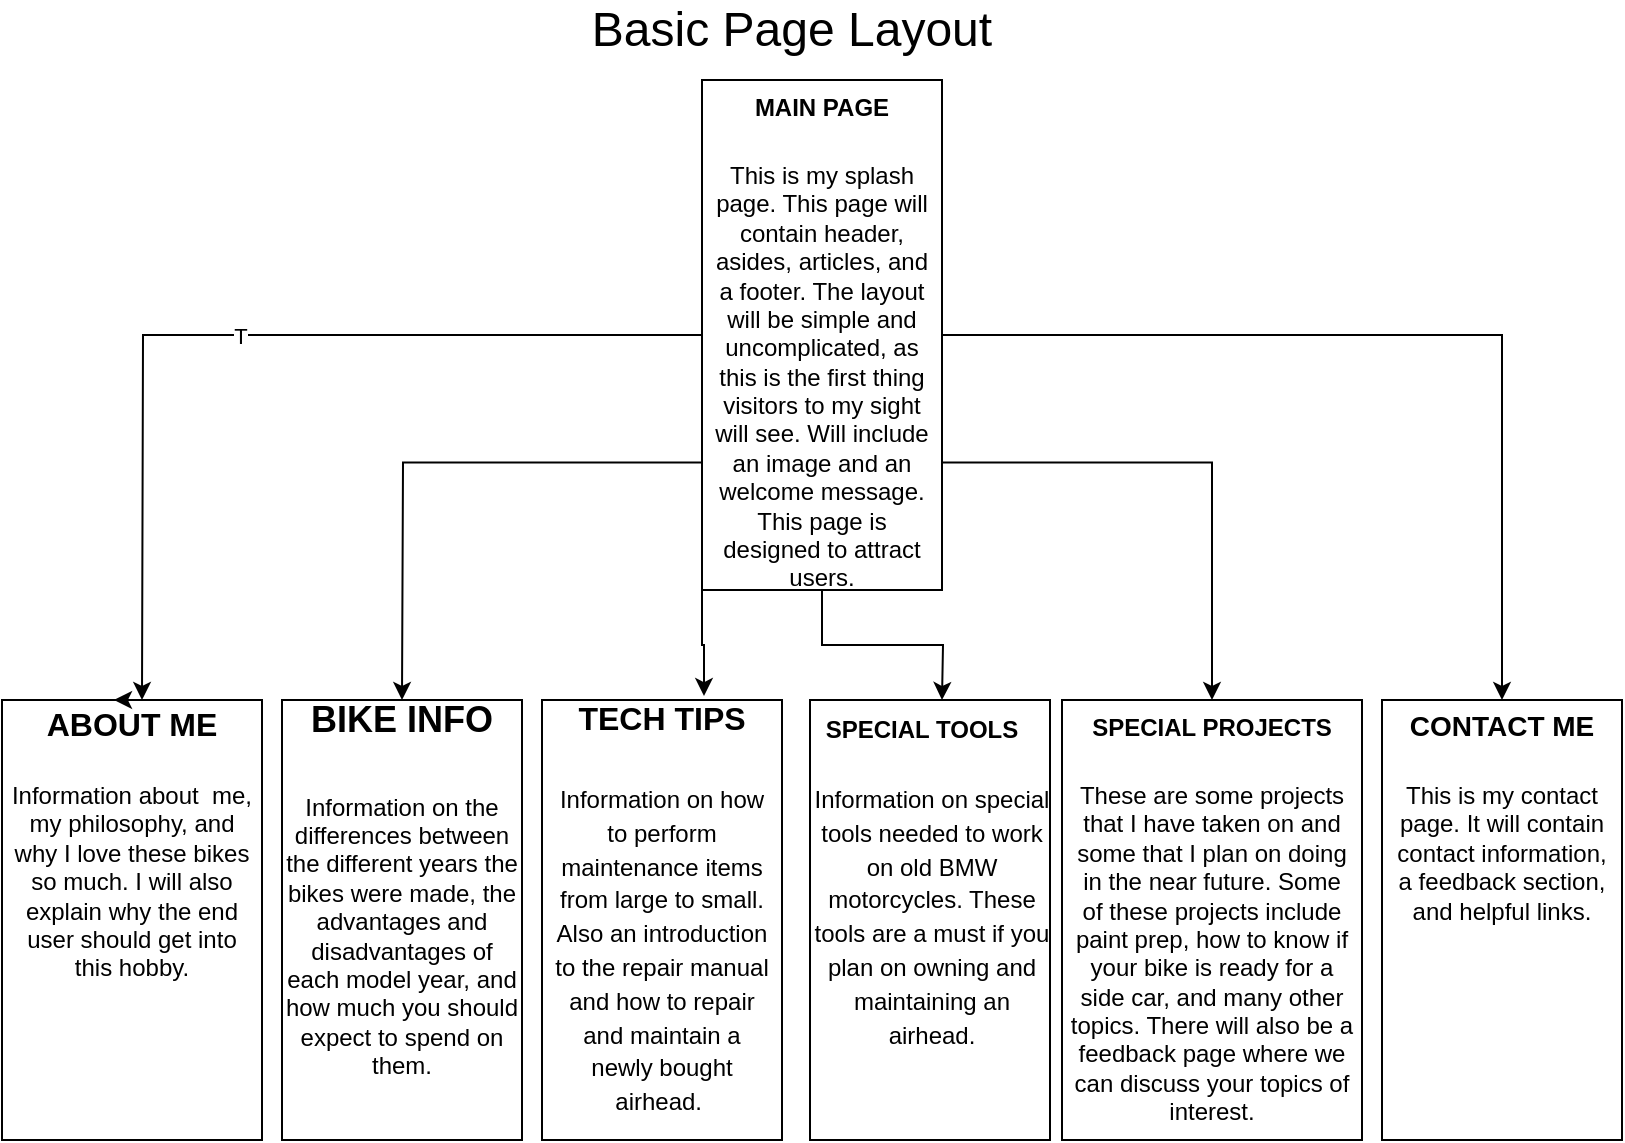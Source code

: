 <mxfile version="16.5.6" type="github">
  <diagram id="prtHgNgQTEPvFCAcTncT" name="Page-1">
    <mxGraphModel dx="868" dy="1651" grid="1" gridSize="10" guides="1" tooltips="1" connect="1" arrows="1" fold="1" page="1" pageScale="1" pageWidth="827" pageHeight="1169" math="0" shadow="0">
      <root>
        <mxCell id="0" />
        <mxCell id="1" parent="0" />
        <mxCell id="BWQbOvfcrLr_JEcHOKxC-36" value="T" style="edgeStyle=orthogonalEdgeStyle;rounded=0;orthogonalLoop=1;jettySize=auto;html=1;entryX=0.5;entryY=0;entryDx=0;entryDy=0;" edge="1" parent="1" source="BWQbOvfcrLr_JEcHOKxC-19">
          <mxGeometry relative="1" as="geometry">
            <mxPoint x="80" y="90" as="targetPoint" />
          </mxGeometry>
        </mxCell>
        <mxCell id="BWQbOvfcrLr_JEcHOKxC-37" style="edgeStyle=orthogonalEdgeStyle;rounded=0;orthogonalLoop=1;jettySize=auto;html=1;exitX=0;exitY=0.75;exitDx=0;exitDy=0;" edge="1" parent="1" source="BWQbOvfcrLr_JEcHOKxC-19">
          <mxGeometry relative="1" as="geometry">
            <mxPoint x="210" y="90" as="targetPoint" />
          </mxGeometry>
        </mxCell>
        <mxCell id="BWQbOvfcrLr_JEcHOKxC-38" style="edgeStyle=orthogonalEdgeStyle;rounded=0;orthogonalLoop=1;jettySize=auto;html=1;exitX=0;exitY=1;exitDx=0;exitDy=0;entryX=0.675;entryY=-0.009;entryDx=0;entryDy=0;entryPerimeter=0;" edge="1" parent="1" source="BWQbOvfcrLr_JEcHOKxC-19" target="BWQbOvfcrLr_JEcHOKxC-25">
          <mxGeometry relative="1" as="geometry" />
        </mxCell>
        <mxCell id="BWQbOvfcrLr_JEcHOKxC-42" style="edgeStyle=orthogonalEdgeStyle;rounded=0;orthogonalLoop=1;jettySize=auto;html=1;exitX=1;exitY=0.5;exitDx=0;exitDy=0;entryX=0.5;entryY=0;entryDx=0;entryDy=0;" edge="1" parent="1" source="BWQbOvfcrLr_JEcHOKxC-19" target="BWQbOvfcrLr_JEcHOKxC-28">
          <mxGeometry relative="1" as="geometry" />
        </mxCell>
        <mxCell id="BWQbOvfcrLr_JEcHOKxC-87" style="edgeStyle=orthogonalEdgeStyle;rounded=0;orthogonalLoop=1;jettySize=auto;html=1;exitX=0.5;exitY=1;exitDx=0;exitDy=0;fontFamily=Helvetica;fontSize=12;" edge="1" parent="1" source="BWQbOvfcrLr_JEcHOKxC-19">
          <mxGeometry relative="1" as="geometry">
            <mxPoint x="480" y="90" as="targetPoint" />
          </mxGeometry>
        </mxCell>
        <mxCell id="BWQbOvfcrLr_JEcHOKxC-92" style="edgeStyle=orthogonalEdgeStyle;rounded=0;orthogonalLoop=1;jettySize=auto;html=1;exitX=1;exitY=0.75;exitDx=0;exitDy=0;fontFamily=Helvetica;fontSize=14;" edge="1" parent="1" source="BWQbOvfcrLr_JEcHOKxC-19" target="BWQbOvfcrLr_JEcHOKxC-89">
          <mxGeometry relative="1" as="geometry" />
        </mxCell>
        <mxCell id="BWQbOvfcrLr_JEcHOKxC-19" value="" style="rounded=0;whiteSpace=wrap;html=1;" vertex="1" parent="1">
          <mxGeometry x="360" y="-220" width="120" height="255" as="geometry" />
        </mxCell>
        <mxCell id="BWQbOvfcrLr_JEcHOKxC-25" value="" style="rounded=0;whiteSpace=wrap;html=1;" vertex="1" parent="1">
          <mxGeometry x="280" y="90" width="120" height="220" as="geometry" />
        </mxCell>
        <mxCell id="BWQbOvfcrLr_JEcHOKxC-28" value="" style="rounded=0;whiteSpace=wrap;html=1;" vertex="1" parent="1">
          <mxGeometry x="700" y="90" width="120" height="220" as="geometry" />
        </mxCell>
        <mxCell id="BWQbOvfcrLr_JEcHOKxC-46" value="Basic Page Layout" style="text;html=1;strokeColor=none;fillColor=none;align=center;verticalAlign=middle;whiteSpace=wrap;rounded=0;fontSize=24;" vertex="1" parent="1">
          <mxGeometry x="120" y="-260" width="570" height="30" as="geometry" />
        </mxCell>
        <mxCell id="BWQbOvfcrLr_JEcHOKxC-56" value="" style="rounded=0;whiteSpace=wrap;html=1;fontSize=12;" vertex="1" parent="1">
          <mxGeometry x="150" y="90" width="120" height="220" as="geometry" />
        </mxCell>
        <mxCell id="BWQbOvfcrLr_JEcHOKxC-62" value="&lt;h2&gt;BIKE INFO&lt;/h2&gt;" style="text;html=1;strokeColor=none;fillColor=none;align=center;verticalAlign=middle;whiteSpace=wrap;rounded=0;fontSize=12;" vertex="1" parent="1">
          <mxGeometry x="150" y="80" width="120" height="40" as="geometry" />
        </mxCell>
        <mxCell id="BWQbOvfcrLr_JEcHOKxC-64" value="Information on the differences between the different years the bikes were made, the advantages and disadvantages of each model year, and how much you should expect to spend on them." style="text;html=1;strokeColor=none;fillColor=none;align=center;verticalAlign=middle;whiteSpace=wrap;rounded=0;fontSize=12;" vertex="1" parent="1">
          <mxGeometry x="150" y="125" width="120" height="165" as="geometry" />
        </mxCell>
        <mxCell id="BWQbOvfcrLr_JEcHOKxC-69" value="" style="rounded=0;whiteSpace=wrap;html=1;fontSize=18;" vertex="1" parent="1">
          <mxGeometry x="10" y="90" width="130" height="220" as="geometry" />
        </mxCell>
        <mxCell id="BWQbOvfcrLr_JEcHOKxC-74" value="&lt;h1&gt;&lt;br&gt;&lt;/h1&gt;&lt;div&gt;&lt;br&gt;&lt;/div&gt;" style="text;html=1;strokeColor=none;fillColor=none;spacing=5;spacingTop=-20;whiteSpace=wrap;overflow=hidden;rounded=0;fontFamily=Helvetica;fontSize=12;align=center;" vertex="1" parent="1">
          <mxGeometry x="10" y="90" width="130" height="140" as="geometry" />
        </mxCell>
        <mxCell id="BWQbOvfcrLr_JEcHOKxC-80" style="edgeStyle=orthogonalEdgeStyle;rounded=0;orthogonalLoop=1;jettySize=auto;html=1;entryX=0.431;entryY=0.008;entryDx=0;entryDy=0;entryPerimeter=0;fontFamily=Helvetica;fontSize=12;" edge="1" parent="1">
          <mxGeometry relative="1" as="geometry">
            <mxPoint x="75" y="90" as="sourcePoint" />
            <mxPoint x="66.03" y="90.96" as="targetPoint" />
          </mxGeometry>
        </mxCell>
        <mxCell id="BWQbOvfcrLr_JEcHOKxC-85" value="&lt;h1&gt;&lt;font size=&quot;3&quot;&gt;ABOUT ME&lt;/font&gt;&lt;/h1&gt;&lt;div&gt;&lt;font style=&quot;font-size: 12px&quot;&gt;Information about&amp;nbsp; me, my philosophy, and why I love these bikes so much. I will also explain why the end user should get into this hobby.&lt;/font&gt;&lt;/div&gt;" style="text;html=1;strokeColor=none;fillColor=none;spacing=5;spacingTop=-20;whiteSpace=wrap;overflow=hidden;rounded=0;fontFamily=Helvetica;fontSize=12;align=center;" vertex="1" parent="1">
          <mxGeometry x="10" y="80" width="130" height="160" as="geometry" />
        </mxCell>
        <mxCell id="BWQbOvfcrLr_JEcHOKxC-86" value="&lt;h1&gt;&lt;font size=&quot;3&quot;&gt;TECH TIPS&lt;/font&gt;&lt;/h1&gt;&lt;div&gt;&lt;font style=&quot;font-size: 12px&quot;&gt;Information on how to perform maintenance items from large to small. Also an introduction to the repair manual and how to repair and maintain a newly bought airhead.&amp;nbsp;&lt;/font&gt;&lt;/div&gt;" style="text;html=1;strokeColor=none;fillColor=none;spacing=5;spacingTop=-20;whiteSpace=wrap;overflow=hidden;rounded=0;fontFamily=Helvetica;fontSize=14;align=center;" vertex="1" parent="1">
          <mxGeometry x="280" y="70" width="120" height="240" as="geometry" />
        </mxCell>
        <mxCell id="BWQbOvfcrLr_JEcHOKxC-89" value="" style="rounded=0;whiteSpace=wrap;html=1;fontFamily=Helvetica;fontSize=12;" vertex="1" parent="1">
          <mxGeometry x="540" y="90" width="150" height="220" as="geometry" />
        </mxCell>
        <mxCell id="BWQbOvfcrLr_JEcHOKxC-95" value="" style="rounded=0;whiteSpace=wrap;html=1;fontFamily=Helvetica;fontSize=14;" vertex="1" parent="1">
          <mxGeometry x="414" y="90" width="120" height="220" as="geometry" />
        </mxCell>
        <mxCell id="BWQbOvfcrLr_JEcHOKxC-96" value="&lt;h1&gt;&lt;br&gt;&lt;/h1&gt;&lt;div&gt;&lt;span style=&quot;font-size: 12px&quot;&gt;Information on special tools needed to work on old BMW motorcycles. These tools are a must if you plan on owning and maintaining an airhead.&lt;/span&gt;&lt;/div&gt;" style="text;html=1;strokeColor=none;fillColor=none;spacing=5;spacingTop=-20;whiteSpace=wrap;overflow=hidden;rounded=0;fontFamily=Helvetica;fontSize=14;align=center;" vertex="1" parent="1">
          <mxGeometry x="410" y="70" width="130" height="240" as="geometry" />
        </mxCell>
        <mxCell id="BWQbOvfcrLr_JEcHOKxC-97" value="&lt;h4&gt;SPECIAL TOOLS&lt;/h4&gt;" style="text;html=1;strokeColor=none;fillColor=none;align=center;verticalAlign=middle;whiteSpace=wrap;rounded=0;fontFamily=Helvetica;fontSize=12;" vertex="1" parent="1">
          <mxGeometry x="410" y="90" width="120" height="30" as="geometry" />
        </mxCell>
        <mxCell id="BWQbOvfcrLr_JEcHOKxC-99" value="&lt;h1&gt;&lt;font style=&quot;font-size: 12px&quot;&gt;SPECIAL PROJECTS&lt;/font&gt;&lt;/h1&gt;&lt;div&gt;&lt;font style=&quot;font-size: 12px&quot;&gt;These are some projects that I have taken on and some that I plan on doing in the near future. Some of these projects include paint prep, how to know if your bike is ready for a side car, and many other topics. There will also be a feedback page where we can discuss your topics of interest.&lt;/font&gt;&lt;/div&gt;" style="text;html=1;strokeColor=none;fillColor=none;spacing=5;spacingTop=-20;whiteSpace=wrap;overflow=hidden;rounded=0;fontFamily=Helvetica;fontSize=12;align=center;" vertex="1" parent="1">
          <mxGeometry x="540" y="80" width="150" height="230" as="geometry" />
        </mxCell>
        <mxCell id="BWQbOvfcrLr_JEcHOKxC-100" value="&lt;h1&gt;&lt;span style=&quot;font-size: 14px&quot;&gt;CONTACT ME&lt;/span&gt;&lt;/h1&gt;&lt;div&gt;&lt;font style=&quot;font-size: 12px&quot;&gt;This is my contact page. It will contain contact information, a feedback section, and helpful links.&lt;/font&gt;&lt;/div&gt;" style="text;html=1;strokeColor=none;fillColor=none;spacing=5;spacingTop=-20;whiteSpace=wrap;overflow=hidden;rounded=0;fontFamily=Helvetica;fontSize=12;align=center;" vertex="1" parent="1">
          <mxGeometry x="700" y="80" width="120" height="230" as="geometry" />
        </mxCell>
        <mxCell id="BWQbOvfcrLr_JEcHOKxC-101" value="&lt;h1&gt;&lt;font style=&quot;font-size: 12px&quot;&gt;MAIN PAGE&lt;/font&gt;&lt;/h1&gt;&lt;div&gt;&lt;font style=&quot;font-size: 12px&quot;&gt;This is my splash page. This page will contain header, asides, articles, and a footer. The layout will be simple and uncomplicated, as this is the first thing visitors to my sight will see. Will include an image and an welcome message. This page is designed to attract users.&lt;/font&gt;&lt;/div&gt;" style="text;html=1;strokeColor=none;fillColor=none;spacing=5;spacingTop=-20;whiteSpace=wrap;overflow=hidden;rounded=0;fontFamily=Helvetica;fontSize=12;align=center;" vertex="1" parent="1">
          <mxGeometry x="360" y="-230" width="120" height="270" as="geometry" />
        </mxCell>
      </root>
    </mxGraphModel>
  </diagram>
</mxfile>
